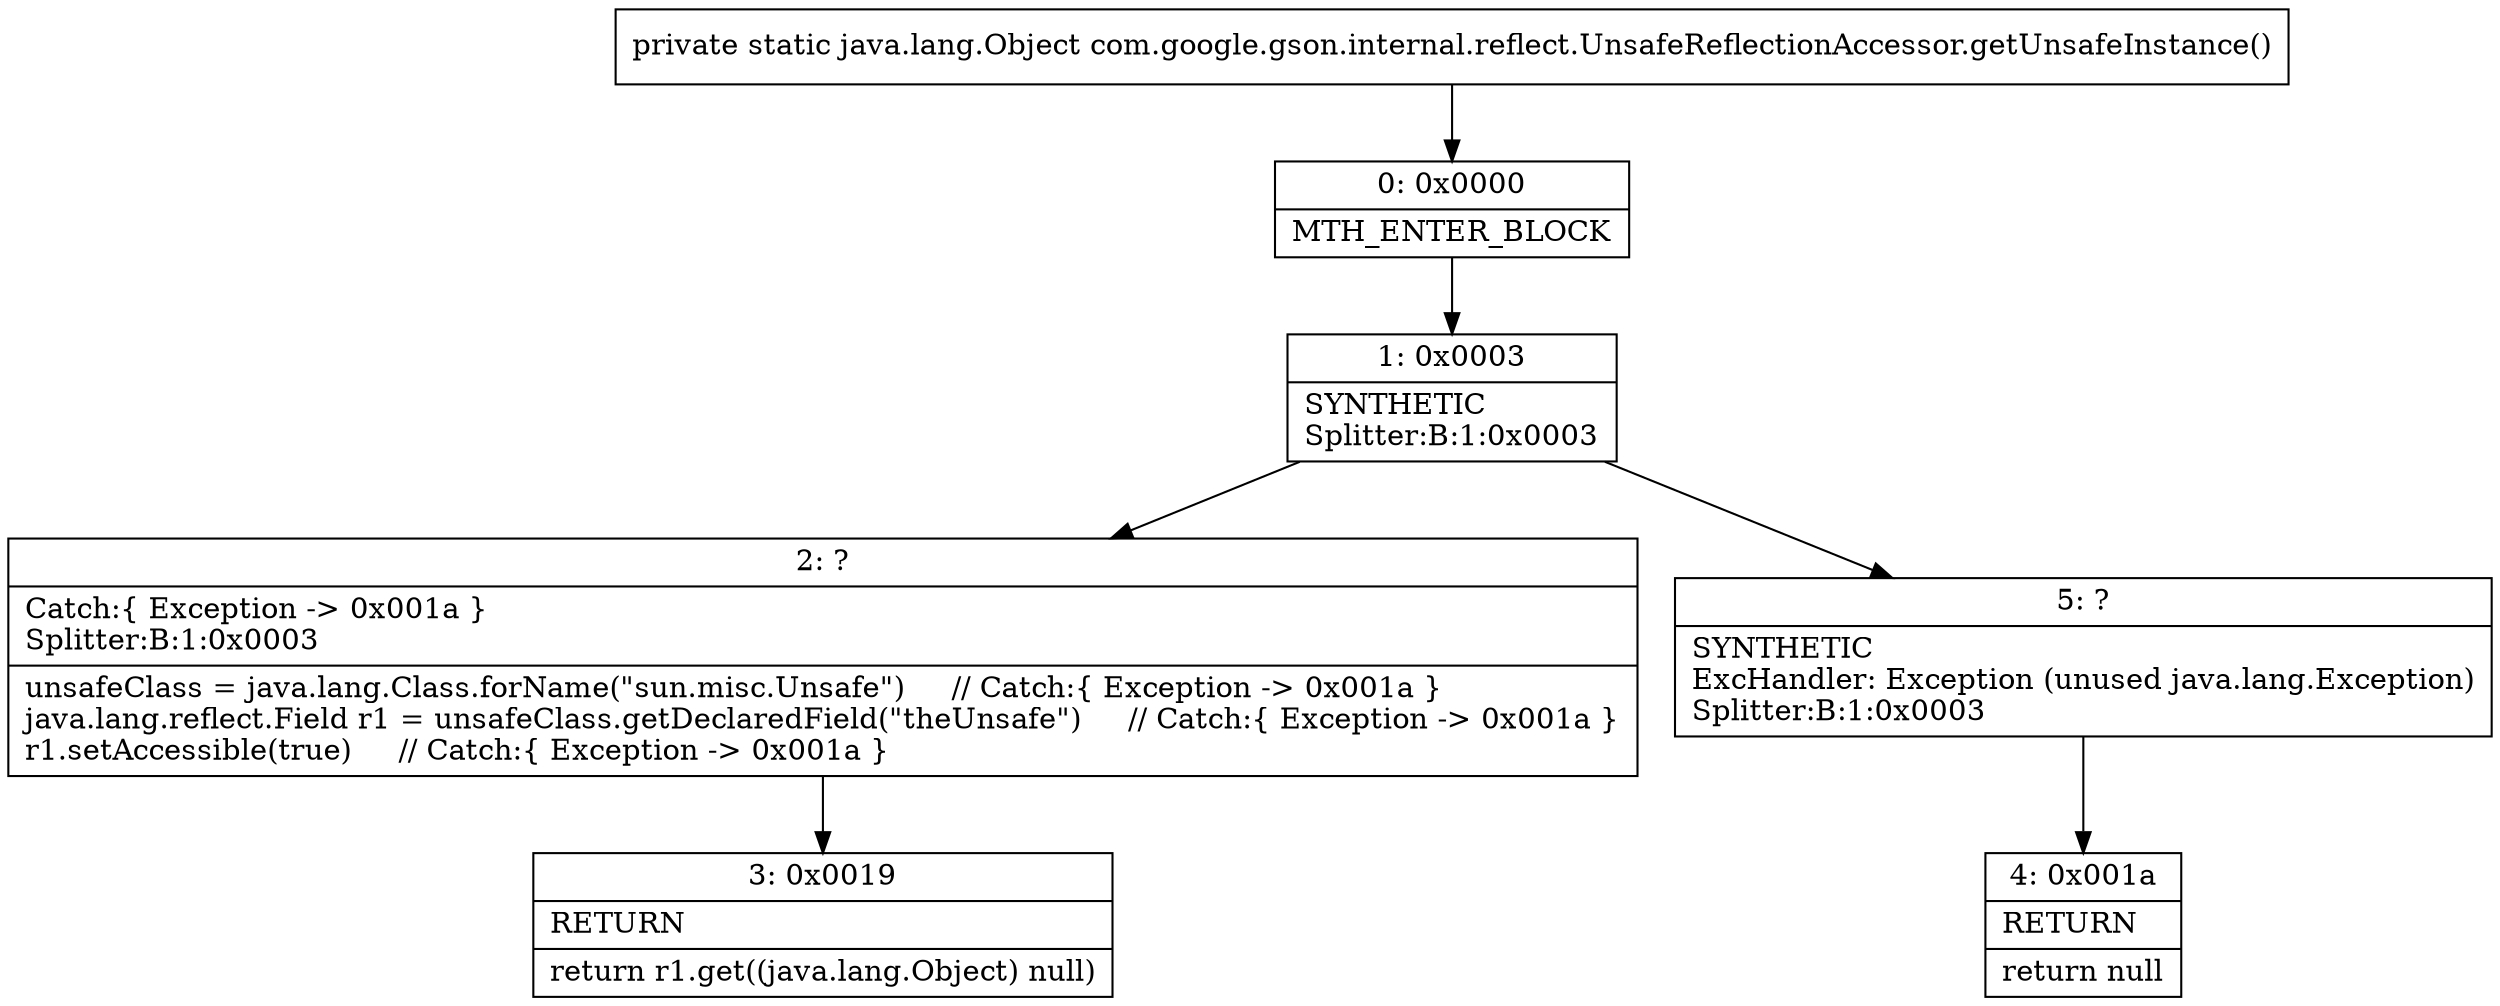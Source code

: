 digraph "CFG forcom.google.gson.internal.reflect.UnsafeReflectionAccessor.getUnsafeInstance()Ljava\/lang\/Object;" {
Node_0 [shape=record,label="{0\:\ 0x0000|MTH_ENTER_BLOCK\l}"];
Node_1 [shape=record,label="{1\:\ 0x0003|SYNTHETIC\lSplitter:B:1:0x0003\l}"];
Node_2 [shape=record,label="{2\:\ ?|Catch:\{ Exception \-\> 0x001a \}\lSplitter:B:1:0x0003\l|unsafeClass = java.lang.Class.forName(\"sun.misc.Unsafe\")     \/\/ Catch:\{ Exception \-\> 0x001a \}\ljava.lang.reflect.Field r1 = unsafeClass.getDeclaredField(\"theUnsafe\")     \/\/ Catch:\{ Exception \-\> 0x001a \}\lr1.setAccessible(true)     \/\/ Catch:\{ Exception \-\> 0x001a \}\l}"];
Node_3 [shape=record,label="{3\:\ 0x0019|RETURN\l|return r1.get((java.lang.Object) null)\l}"];
Node_4 [shape=record,label="{4\:\ 0x001a|RETURN\l|return null\l}"];
Node_5 [shape=record,label="{5\:\ ?|SYNTHETIC\lExcHandler: Exception (unused java.lang.Exception)\lSplitter:B:1:0x0003\l}"];
MethodNode[shape=record,label="{private static java.lang.Object com.google.gson.internal.reflect.UnsafeReflectionAccessor.getUnsafeInstance() }"];
MethodNode -> Node_0;
Node_0 -> Node_1;
Node_1 -> Node_2;
Node_1 -> Node_5;
Node_2 -> Node_3;
Node_5 -> Node_4;
}

